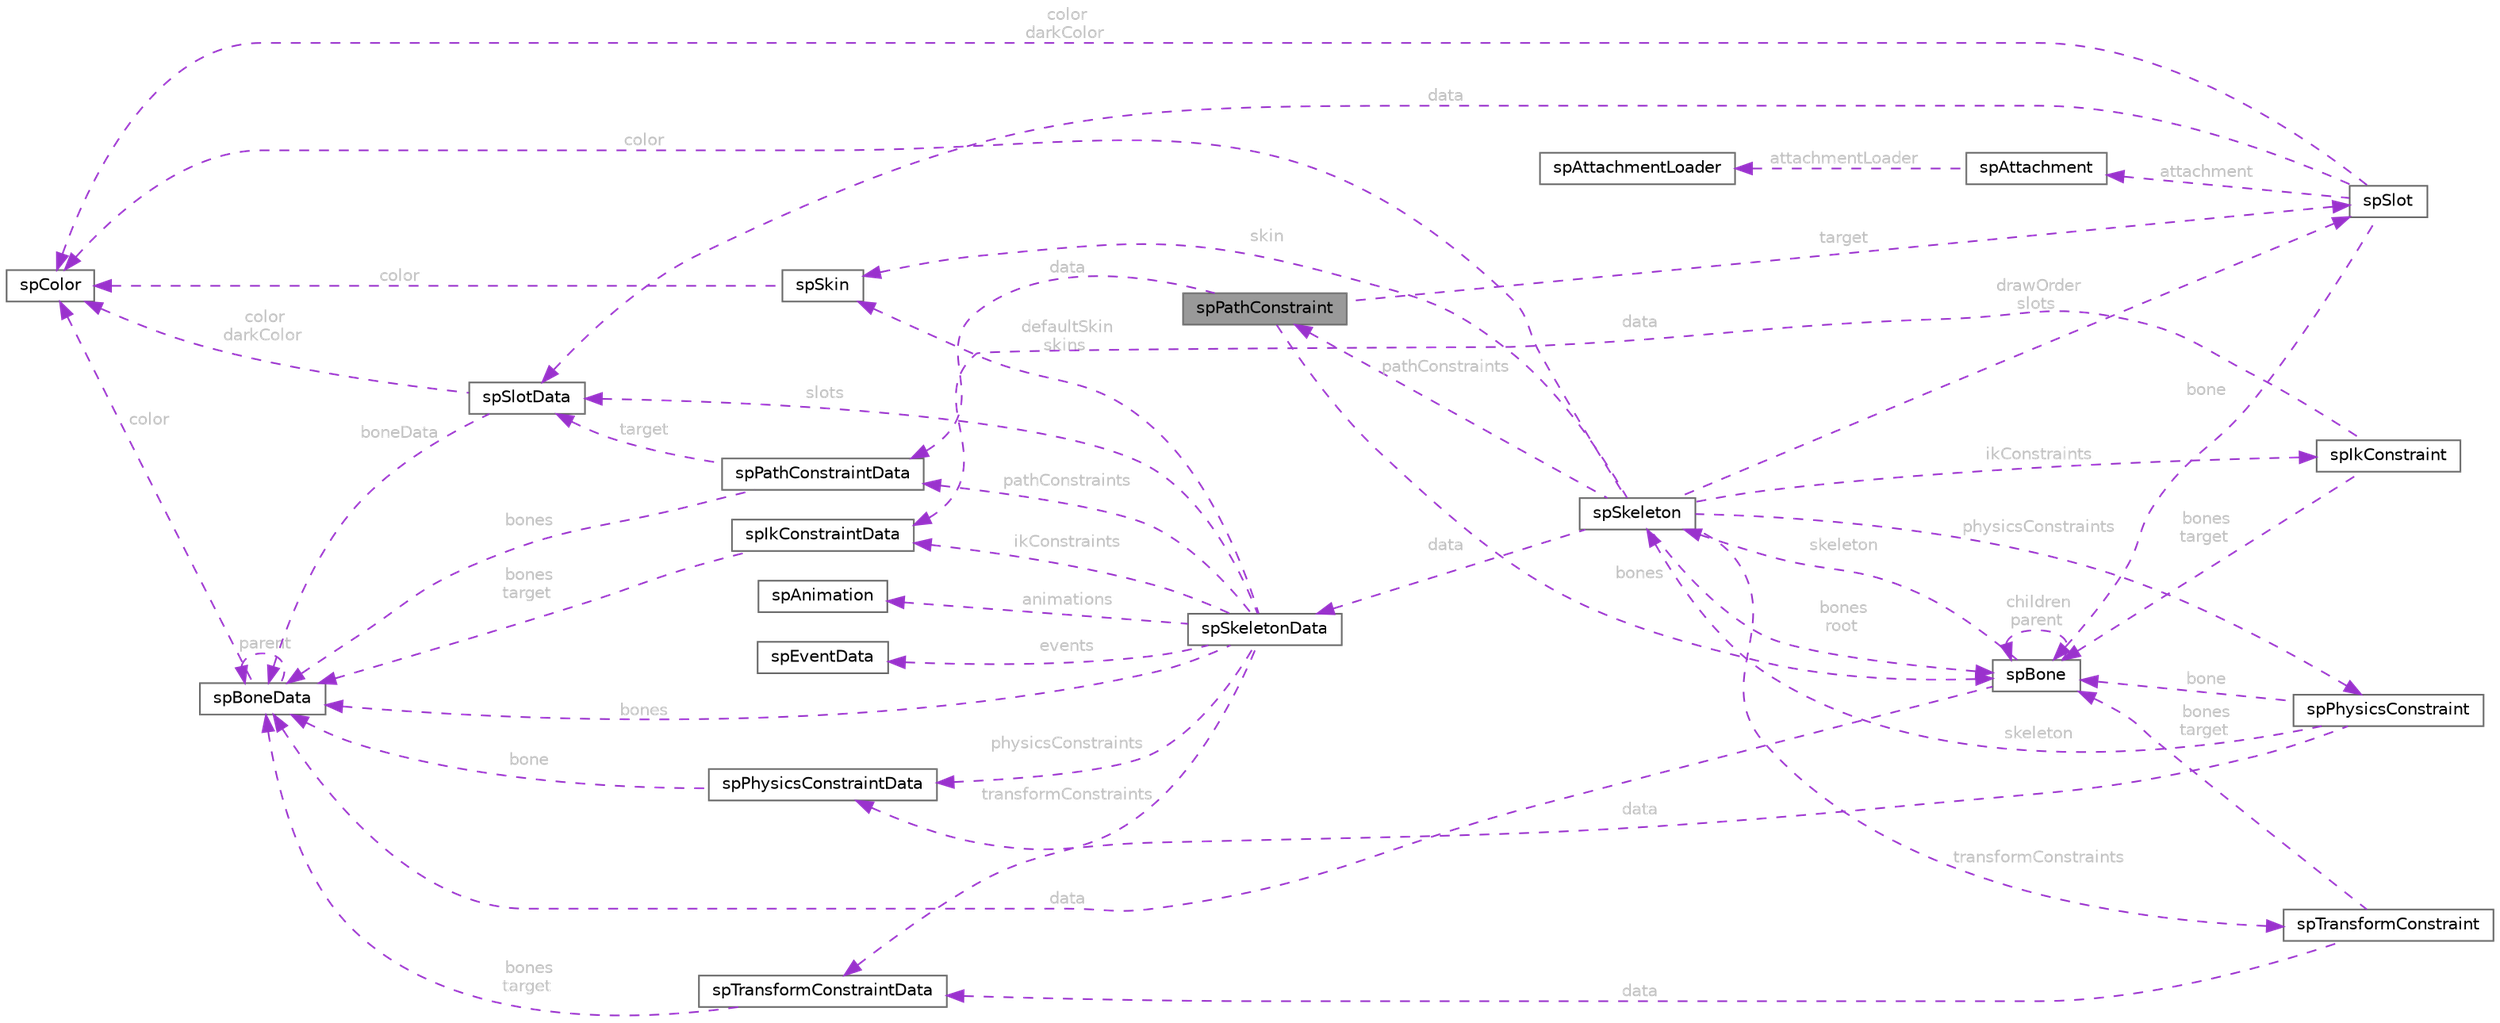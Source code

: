 digraph "spPathConstraint"
{
 // LATEX_PDF_SIZE
  bgcolor="transparent";
  edge [fontname=Helvetica,fontsize=10,labelfontname=Helvetica,labelfontsize=10];
  node [fontname=Helvetica,fontsize=10,shape=box,height=0.2,width=0.4];
  rankdir="LR";
  Node1 [id="Node000001",label="spPathConstraint",height=0.2,width=0.4,color="gray40", fillcolor="grey60", style="filled", fontcolor="black",tooltip=" "];
  Node2 -> Node1 [id="edge1_Node000001_Node000002",dir="back",color="darkorchid3",style="dashed",tooltip=" ",label=" data",fontcolor="grey" ];
  Node2 [id="Node000002",label="spPathConstraintData",height=0.2,width=0.4,color="gray40", fillcolor="white", style="filled",URL="$structsp_path_constraint_data.html",tooltip=" "];
  Node3 -> Node2 [id="edge2_Node000002_Node000003",dir="back",color="darkorchid3",style="dashed",tooltip=" ",label=" bones",fontcolor="grey" ];
  Node3 [id="Node000003",label="spBoneData",height=0.2,width=0.4,color="gray40", fillcolor="white", style="filled",URL="$structsp_bone_data.html",tooltip=" "];
  Node3 -> Node3 [id="edge3_Node000003_Node000003",dir="back",color="darkorchid3",style="dashed",tooltip=" ",label=" parent",fontcolor="grey" ];
  Node4 -> Node3 [id="edge4_Node000003_Node000004",dir="back",color="darkorchid3",style="dashed",tooltip=" ",label=" color",fontcolor="grey" ];
  Node4 [id="Node000004",label="spColor",height=0.2,width=0.4,color="gray40", fillcolor="white", style="filled",URL="$structsp_color.html",tooltip=" "];
  Node5 -> Node2 [id="edge5_Node000002_Node000005",dir="back",color="darkorchid3",style="dashed",tooltip=" ",label=" target",fontcolor="grey" ];
  Node5 [id="Node000005",label="spSlotData",height=0.2,width=0.4,color="gray40", fillcolor="white", style="filled",URL="$structsp_slot_data.html",tooltip=" "];
  Node3 -> Node5 [id="edge6_Node000005_Node000003",dir="back",color="darkorchid3",style="dashed",tooltip=" ",label=" boneData",fontcolor="grey" ];
  Node4 -> Node5 [id="edge7_Node000005_Node000004",dir="back",color="darkorchid3",style="dashed",tooltip=" ",label=" color\ndarkColor",fontcolor="grey" ];
  Node6 -> Node1 [id="edge8_Node000001_Node000006",dir="back",color="darkorchid3",style="dashed",tooltip=" ",label=" bones",fontcolor="grey" ];
  Node6 [id="Node000006",label="spBone",height=0.2,width=0.4,color="gray40", fillcolor="white", style="filled",URL="$structsp_bone.html",tooltip=" "];
  Node3 -> Node6 [id="edge9_Node000006_Node000003",dir="back",color="darkorchid3",style="dashed",tooltip=" ",label=" data",fontcolor="grey" ];
  Node7 -> Node6 [id="edge10_Node000006_Node000007",dir="back",color="darkorchid3",style="dashed",tooltip=" ",label=" skeleton",fontcolor="grey" ];
  Node7 [id="Node000007",label="spSkeleton",height=0.2,width=0.4,color="gray40", fillcolor="white", style="filled",URL="$structsp_skeleton.html",tooltip=" "];
  Node8 -> Node7 [id="edge11_Node000007_Node000008",dir="back",color="darkorchid3",style="dashed",tooltip=" ",label=" data",fontcolor="grey" ];
  Node8 [id="Node000008",label="spSkeletonData",height=0.2,width=0.4,color="gray40", fillcolor="white", style="filled",URL="$structsp_skeleton_data.html",tooltip=" "];
  Node3 -> Node8 [id="edge12_Node000008_Node000003",dir="back",color="darkorchid3",style="dashed",tooltip=" ",label=" bones",fontcolor="grey" ];
  Node5 -> Node8 [id="edge13_Node000008_Node000005",dir="back",color="darkorchid3",style="dashed",tooltip=" ",label=" slots",fontcolor="grey" ];
  Node9 -> Node8 [id="edge14_Node000008_Node000009",dir="back",color="darkorchid3",style="dashed",tooltip=" ",label=" defaultSkin\nskins",fontcolor="grey" ];
  Node9 [id="Node000009",label="spSkin",height=0.2,width=0.4,color="gray40", fillcolor="white", style="filled",URL="$structsp_skin.html",tooltip=" "];
  Node4 -> Node9 [id="edge15_Node000009_Node000004",dir="back",color="darkorchid3",style="dashed",tooltip=" ",label=" color",fontcolor="grey" ];
  Node10 -> Node8 [id="edge16_Node000008_Node000010",dir="back",color="darkorchid3",style="dashed",tooltip=" ",label=" events",fontcolor="grey" ];
  Node10 [id="Node000010",label="spEventData",height=0.2,width=0.4,color="gray40", fillcolor="white", style="filled",URL="$structsp_event_data.html",tooltip=" "];
  Node11 -> Node8 [id="edge17_Node000008_Node000011",dir="back",color="darkorchid3",style="dashed",tooltip=" ",label=" animations",fontcolor="grey" ];
  Node11 [id="Node000011",label="spAnimation",height=0.2,width=0.4,color="gray40", fillcolor="white", style="filled",URL="$structsp_animation.html",tooltip=" "];
  Node12 -> Node8 [id="edge18_Node000008_Node000012",dir="back",color="darkorchid3",style="dashed",tooltip=" ",label=" ikConstraints",fontcolor="grey" ];
  Node12 [id="Node000012",label="spIkConstraintData",height=0.2,width=0.4,color="gray40", fillcolor="white", style="filled",URL="$structsp_ik_constraint_data.html",tooltip=" "];
  Node3 -> Node12 [id="edge19_Node000012_Node000003",dir="back",color="darkorchid3",style="dashed",tooltip=" ",label=" bones\ntarget",fontcolor="grey" ];
  Node13 -> Node8 [id="edge20_Node000008_Node000013",dir="back",color="darkorchid3",style="dashed",tooltip=" ",label=" transformConstraints",fontcolor="grey" ];
  Node13 [id="Node000013",label="spTransformConstraintData",height=0.2,width=0.4,color="gray40", fillcolor="white", style="filled",URL="$structsp_transform_constraint_data.html",tooltip=" "];
  Node3 -> Node13 [id="edge21_Node000013_Node000003",dir="back",color="darkorchid3",style="dashed",tooltip=" ",label=" bones\ntarget",fontcolor="grey" ];
  Node2 -> Node8 [id="edge22_Node000008_Node000002",dir="back",color="darkorchid3",style="dashed",tooltip=" ",label=" pathConstraints",fontcolor="grey" ];
  Node14 -> Node8 [id="edge23_Node000008_Node000014",dir="back",color="darkorchid3",style="dashed",tooltip=" ",label=" physicsConstraints",fontcolor="grey" ];
  Node14 [id="Node000014",label="spPhysicsConstraintData",height=0.2,width=0.4,color="gray40", fillcolor="white", style="filled",URL="$structsp_physics_constraint_data.html",tooltip=" "];
  Node3 -> Node14 [id="edge24_Node000014_Node000003",dir="back",color="darkorchid3",style="dashed",tooltip=" ",label=" bone",fontcolor="grey" ];
  Node6 -> Node7 [id="edge25_Node000007_Node000006",dir="back",color="darkorchid3",style="dashed",tooltip=" ",label=" bones\nroot",fontcolor="grey" ];
  Node15 -> Node7 [id="edge26_Node000007_Node000015",dir="back",color="darkorchid3",style="dashed",tooltip=" ",label=" drawOrder\nslots",fontcolor="grey" ];
  Node15 [id="Node000015",label="spSlot",height=0.2,width=0.4,color="gray40", fillcolor="white", style="filled",URL="$structsp_slot.html",tooltip=" "];
  Node5 -> Node15 [id="edge27_Node000015_Node000005",dir="back",color="darkorchid3",style="dashed",tooltip=" ",label=" data",fontcolor="grey" ];
  Node6 -> Node15 [id="edge28_Node000015_Node000006",dir="back",color="darkorchid3",style="dashed",tooltip=" ",label=" bone",fontcolor="grey" ];
  Node4 -> Node15 [id="edge29_Node000015_Node000004",dir="back",color="darkorchid3",style="dashed",tooltip=" ",label=" color\ndarkColor",fontcolor="grey" ];
  Node16 -> Node15 [id="edge30_Node000015_Node000016",dir="back",color="darkorchid3",style="dashed",tooltip=" ",label=" attachment",fontcolor="grey" ];
  Node16 [id="Node000016",label="spAttachment",height=0.2,width=0.4,color="gray40", fillcolor="white", style="filled",URL="$structsp_attachment.html",tooltip=" "];
  Node17 -> Node16 [id="edge31_Node000016_Node000017",dir="back",color="darkorchid3",style="dashed",tooltip=" ",label=" attachmentLoader",fontcolor="grey" ];
  Node17 [id="Node000017",label="spAttachmentLoader",height=0.2,width=0.4,color="gray40", fillcolor="white", style="filled",URL="$structsp_attachment_loader.html",tooltip=" "];
  Node18 -> Node7 [id="edge32_Node000007_Node000018",dir="back",color="darkorchid3",style="dashed",tooltip=" ",label=" ikConstraints",fontcolor="grey" ];
  Node18 [id="Node000018",label="spIkConstraint",height=0.2,width=0.4,color="gray40", fillcolor="white", style="filled",URL="$structsp_ik_constraint.html",tooltip=" "];
  Node12 -> Node18 [id="edge33_Node000018_Node000012",dir="back",color="darkorchid3",style="dashed",tooltip=" ",label=" data",fontcolor="grey" ];
  Node6 -> Node18 [id="edge34_Node000018_Node000006",dir="back",color="darkorchid3",style="dashed",tooltip=" ",label=" bones\ntarget",fontcolor="grey" ];
  Node19 -> Node7 [id="edge35_Node000007_Node000019",dir="back",color="darkorchid3",style="dashed",tooltip=" ",label=" transformConstraints",fontcolor="grey" ];
  Node19 [id="Node000019",label="spTransformConstraint",height=0.2,width=0.4,color="gray40", fillcolor="white", style="filled",URL="$structsp_transform_constraint.html",tooltip=" "];
  Node13 -> Node19 [id="edge36_Node000019_Node000013",dir="back",color="darkorchid3",style="dashed",tooltip=" ",label=" data",fontcolor="grey" ];
  Node6 -> Node19 [id="edge37_Node000019_Node000006",dir="back",color="darkorchid3",style="dashed",tooltip=" ",label=" bones\ntarget",fontcolor="grey" ];
  Node1 -> Node7 [id="edge38_Node000007_Node000001",dir="back",color="darkorchid3",style="dashed",tooltip=" ",label=" pathConstraints",fontcolor="grey" ];
  Node20 -> Node7 [id="edge39_Node000007_Node000020",dir="back",color="darkorchid3",style="dashed",tooltip=" ",label=" physicsConstraints",fontcolor="grey" ];
  Node20 [id="Node000020",label="spPhysicsConstraint",height=0.2,width=0.4,color="gray40", fillcolor="white", style="filled",URL="$structsp_physics_constraint.html",tooltip=" "];
  Node14 -> Node20 [id="edge40_Node000020_Node000014",dir="back",color="darkorchid3",style="dashed",tooltip=" ",label=" data",fontcolor="grey" ];
  Node6 -> Node20 [id="edge41_Node000020_Node000006",dir="back",color="darkorchid3",style="dashed",tooltip=" ",label=" bone",fontcolor="grey" ];
  Node7 -> Node20 [id="edge42_Node000020_Node000007",dir="back",color="darkorchid3",style="dashed",tooltip=" ",label=" skeleton",fontcolor="grey" ];
  Node9 -> Node7 [id="edge43_Node000007_Node000009",dir="back",color="darkorchid3",style="dashed",tooltip=" ",label=" skin",fontcolor="grey" ];
  Node4 -> Node7 [id="edge44_Node000007_Node000004",dir="back",color="darkorchid3",style="dashed",tooltip=" ",label=" color",fontcolor="grey" ];
  Node6 -> Node6 [id="edge45_Node000006_Node000006",dir="back",color="darkorchid3",style="dashed",tooltip=" ",label=" children\nparent",fontcolor="grey" ];
  Node15 -> Node1 [id="edge46_Node000001_Node000015",dir="back",color="darkorchid3",style="dashed",tooltip=" ",label=" target",fontcolor="grey" ];
}
